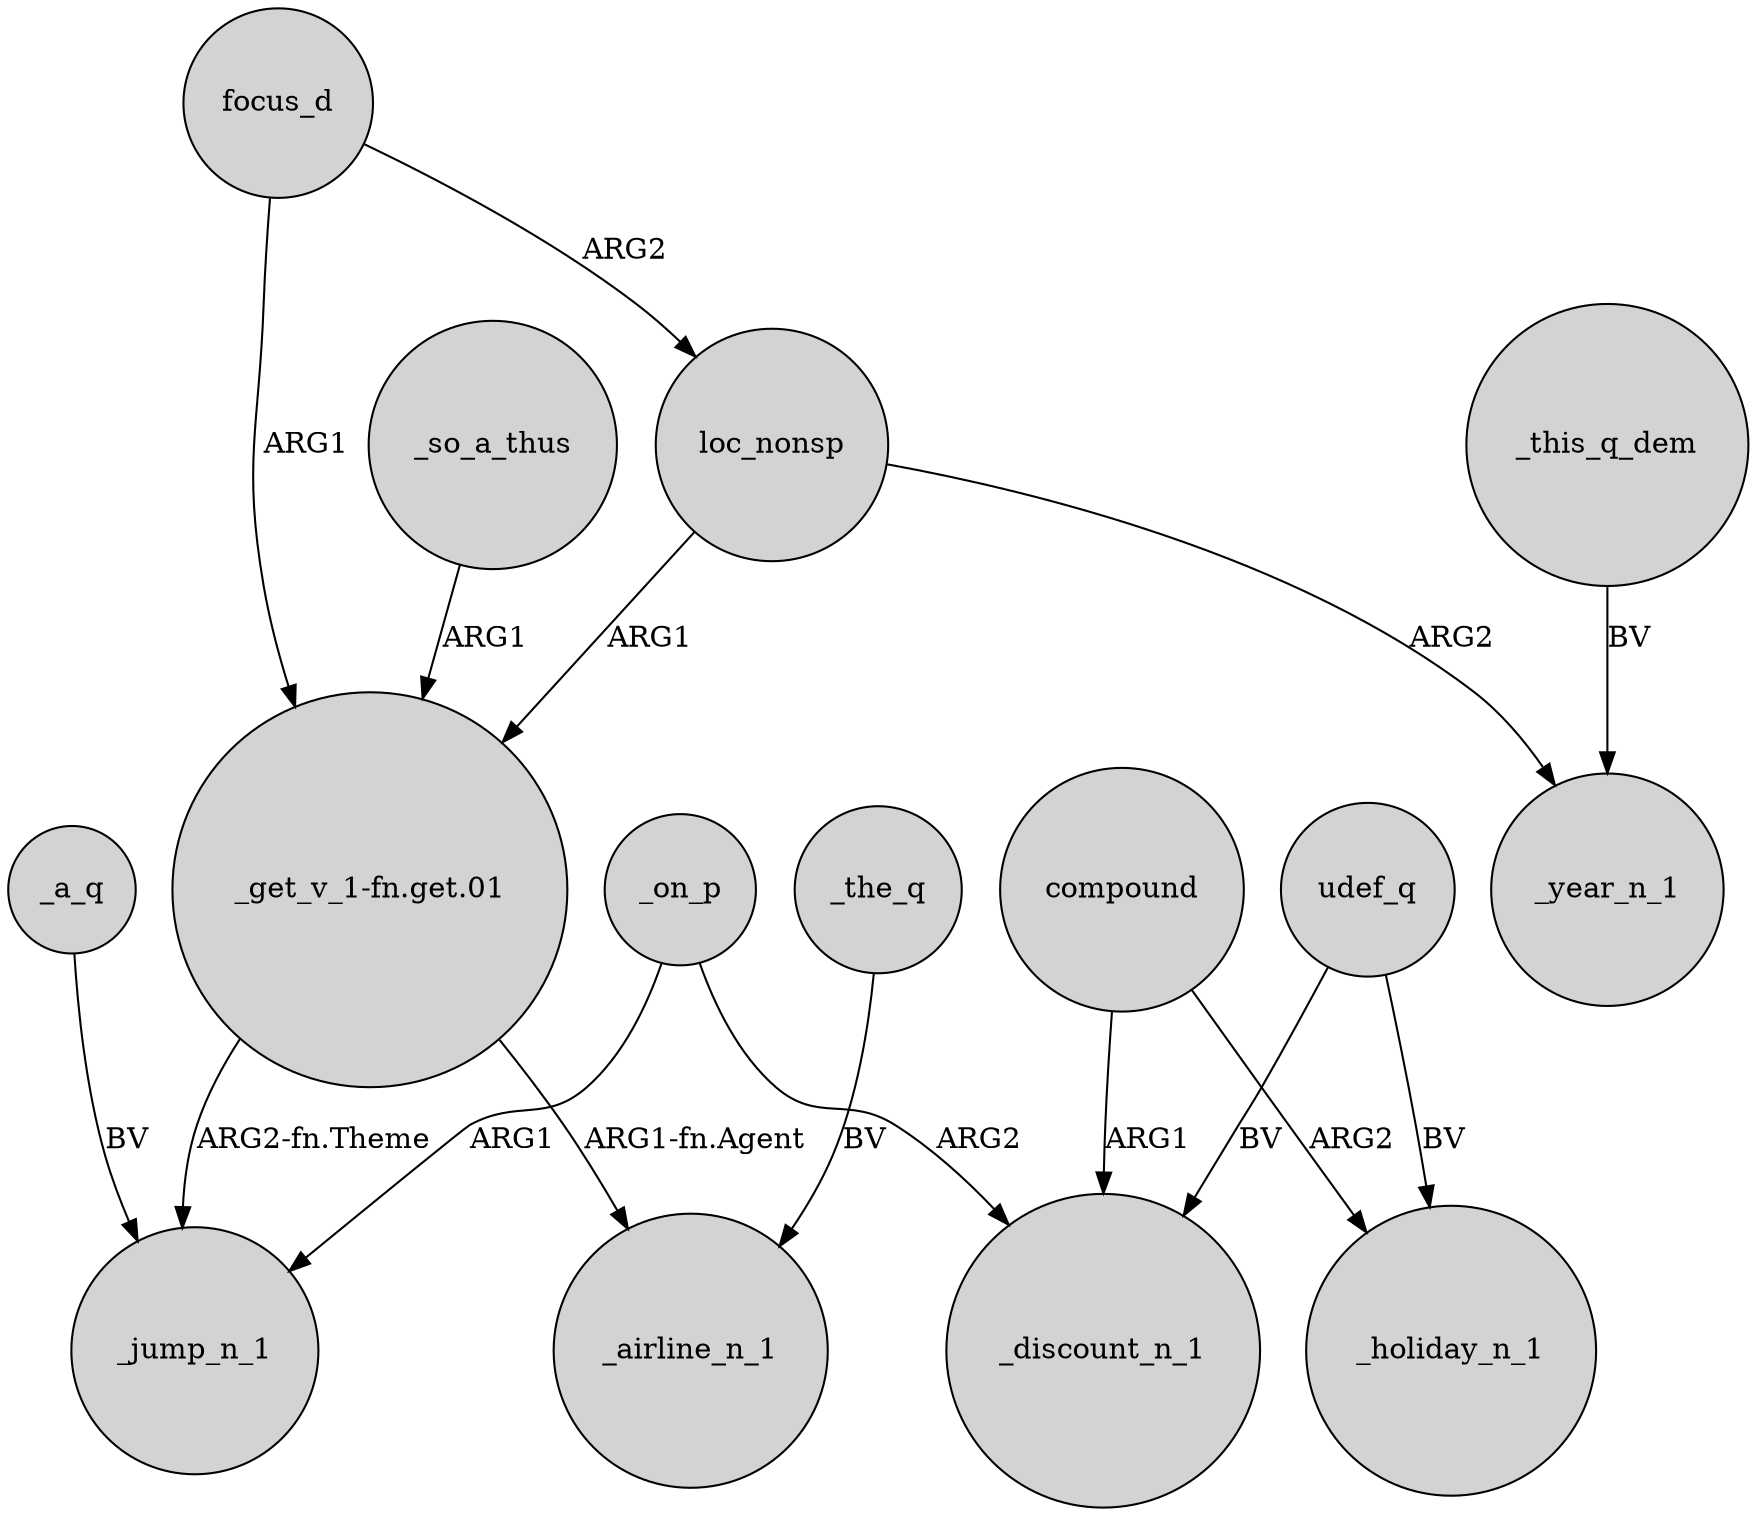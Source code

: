 digraph {
	node [shape=circle style=filled]
	focus_d -> loc_nonsp [label=ARG2]
	_on_p -> _discount_n_1 [label=ARG2]
	loc_nonsp -> "_get_v_1-fn.get.01" [label=ARG1]
	"_get_v_1-fn.get.01" -> _jump_n_1 [label="ARG2-fn.Theme"]
	_the_q -> _airline_n_1 [label=BV]
	focus_d -> "_get_v_1-fn.get.01" [label=ARG1]
	"_get_v_1-fn.get.01" -> _airline_n_1 [label="ARG1-fn.Agent"]
	udef_q -> _discount_n_1 [label=BV]
	_on_p -> _jump_n_1 [label=ARG1]
	_so_a_thus -> "_get_v_1-fn.get.01" [label=ARG1]
	compound -> _holiday_n_1 [label=ARG2]
	loc_nonsp -> _year_n_1 [label=ARG2]
	udef_q -> _holiday_n_1 [label=BV]
	_a_q -> _jump_n_1 [label=BV]
	compound -> _discount_n_1 [label=ARG1]
	_this_q_dem -> _year_n_1 [label=BV]
}
